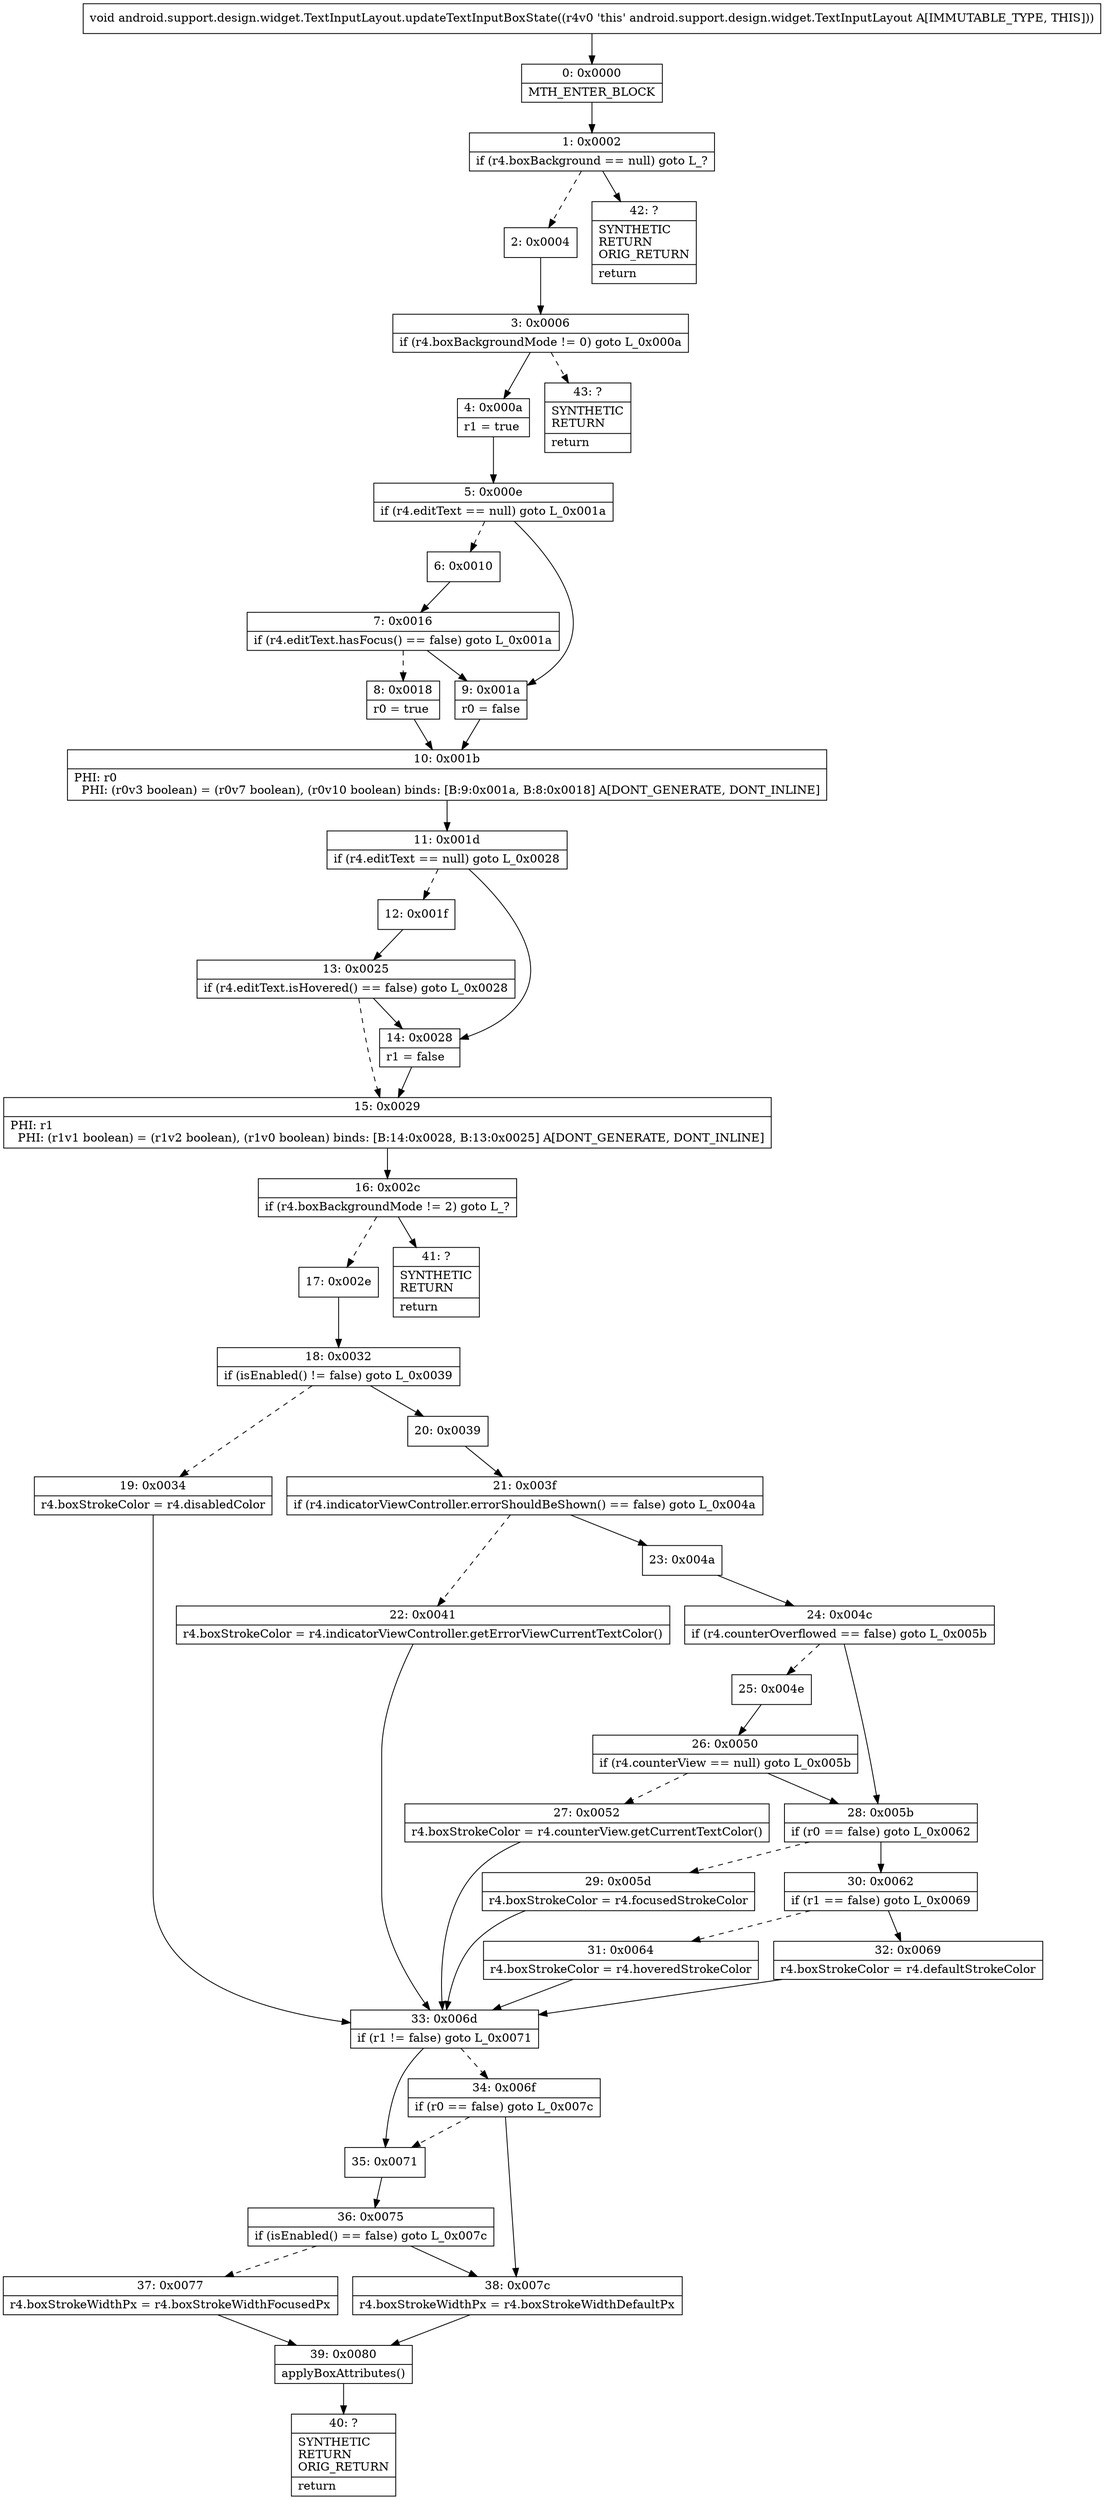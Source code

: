 digraph "CFG forandroid.support.design.widget.TextInputLayout.updateTextInputBoxState()V" {
Node_0 [shape=record,label="{0\:\ 0x0000|MTH_ENTER_BLOCK\l}"];
Node_1 [shape=record,label="{1\:\ 0x0002|if (r4.boxBackground == null) goto L_?\l}"];
Node_2 [shape=record,label="{2\:\ 0x0004}"];
Node_3 [shape=record,label="{3\:\ 0x0006|if (r4.boxBackgroundMode != 0) goto L_0x000a\l}"];
Node_4 [shape=record,label="{4\:\ 0x000a|r1 = true\l}"];
Node_5 [shape=record,label="{5\:\ 0x000e|if (r4.editText == null) goto L_0x001a\l}"];
Node_6 [shape=record,label="{6\:\ 0x0010}"];
Node_7 [shape=record,label="{7\:\ 0x0016|if (r4.editText.hasFocus() == false) goto L_0x001a\l}"];
Node_8 [shape=record,label="{8\:\ 0x0018|r0 = true\l}"];
Node_9 [shape=record,label="{9\:\ 0x001a|r0 = false\l}"];
Node_10 [shape=record,label="{10\:\ 0x001b|PHI: r0 \l  PHI: (r0v3 boolean) = (r0v7 boolean), (r0v10 boolean) binds: [B:9:0x001a, B:8:0x0018] A[DONT_GENERATE, DONT_INLINE]\l}"];
Node_11 [shape=record,label="{11\:\ 0x001d|if (r4.editText == null) goto L_0x0028\l}"];
Node_12 [shape=record,label="{12\:\ 0x001f}"];
Node_13 [shape=record,label="{13\:\ 0x0025|if (r4.editText.isHovered() == false) goto L_0x0028\l}"];
Node_14 [shape=record,label="{14\:\ 0x0028|r1 = false\l}"];
Node_15 [shape=record,label="{15\:\ 0x0029|PHI: r1 \l  PHI: (r1v1 boolean) = (r1v2 boolean), (r1v0 boolean) binds: [B:14:0x0028, B:13:0x0025] A[DONT_GENERATE, DONT_INLINE]\l}"];
Node_16 [shape=record,label="{16\:\ 0x002c|if (r4.boxBackgroundMode != 2) goto L_?\l}"];
Node_17 [shape=record,label="{17\:\ 0x002e}"];
Node_18 [shape=record,label="{18\:\ 0x0032|if (isEnabled() != false) goto L_0x0039\l}"];
Node_19 [shape=record,label="{19\:\ 0x0034|r4.boxStrokeColor = r4.disabledColor\l}"];
Node_20 [shape=record,label="{20\:\ 0x0039}"];
Node_21 [shape=record,label="{21\:\ 0x003f|if (r4.indicatorViewController.errorShouldBeShown() == false) goto L_0x004a\l}"];
Node_22 [shape=record,label="{22\:\ 0x0041|r4.boxStrokeColor = r4.indicatorViewController.getErrorViewCurrentTextColor()\l}"];
Node_23 [shape=record,label="{23\:\ 0x004a}"];
Node_24 [shape=record,label="{24\:\ 0x004c|if (r4.counterOverflowed == false) goto L_0x005b\l}"];
Node_25 [shape=record,label="{25\:\ 0x004e}"];
Node_26 [shape=record,label="{26\:\ 0x0050|if (r4.counterView == null) goto L_0x005b\l}"];
Node_27 [shape=record,label="{27\:\ 0x0052|r4.boxStrokeColor = r4.counterView.getCurrentTextColor()\l}"];
Node_28 [shape=record,label="{28\:\ 0x005b|if (r0 == false) goto L_0x0062\l}"];
Node_29 [shape=record,label="{29\:\ 0x005d|r4.boxStrokeColor = r4.focusedStrokeColor\l}"];
Node_30 [shape=record,label="{30\:\ 0x0062|if (r1 == false) goto L_0x0069\l}"];
Node_31 [shape=record,label="{31\:\ 0x0064|r4.boxStrokeColor = r4.hoveredStrokeColor\l}"];
Node_32 [shape=record,label="{32\:\ 0x0069|r4.boxStrokeColor = r4.defaultStrokeColor\l}"];
Node_33 [shape=record,label="{33\:\ 0x006d|if (r1 != false) goto L_0x0071\l}"];
Node_34 [shape=record,label="{34\:\ 0x006f|if (r0 == false) goto L_0x007c\l}"];
Node_35 [shape=record,label="{35\:\ 0x0071}"];
Node_36 [shape=record,label="{36\:\ 0x0075|if (isEnabled() == false) goto L_0x007c\l}"];
Node_37 [shape=record,label="{37\:\ 0x0077|r4.boxStrokeWidthPx = r4.boxStrokeWidthFocusedPx\l}"];
Node_38 [shape=record,label="{38\:\ 0x007c|r4.boxStrokeWidthPx = r4.boxStrokeWidthDefaultPx\l}"];
Node_39 [shape=record,label="{39\:\ 0x0080|applyBoxAttributes()\l}"];
Node_40 [shape=record,label="{40\:\ ?|SYNTHETIC\lRETURN\lORIG_RETURN\l|return\l}"];
Node_41 [shape=record,label="{41\:\ ?|SYNTHETIC\lRETURN\l|return\l}"];
Node_42 [shape=record,label="{42\:\ ?|SYNTHETIC\lRETURN\lORIG_RETURN\l|return\l}"];
Node_43 [shape=record,label="{43\:\ ?|SYNTHETIC\lRETURN\l|return\l}"];
MethodNode[shape=record,label="{void android.support.design.widget.TextInputLayout.updateTextInputBoxState((r4v0 'this' android.support.design.widget.TextInputLayout A[IMMUTABLE_TYPE, THIS])) }"];
MethodNode -> Node_0;
Node_0 -> Node_1;
Node_1 -> Node_2[style=dashed];
Node_1 -> Node_42;
Node_2 -> Node_3;
Node_3 -> Node_4;
Node_3 -> Node_43[style=dashed];
Node_4 -> Node_5;
Node_5 -> Node_6[style=dashed];
Node_5 -> Node_9;
Node_6 -> Node_7;
Node_7 -> Node_8[style=dashed];
Node_7 -> Node_9;
Node_8 -> Node_10;
Node_9 -> Node_10;
Node_10 -> Node_11;
Node_11 -> Node_12[style=dashed];
Node_11 -> Node_14;
Node_12 -> Node_13;
Node_13 -> Node_14;
Node_13 -> Node_15[style=dashed];
Node_14 -> Node_15;
Node_15 -> Node_16;
Node_16 -> Node_17[style=dashed];
Node_16 -> Node_41;
Node_17 -> Node_18;
Node_18 -> Node_19[style=dashed];
Node_18 -> Node_20;
Node_19 -> Node_33;
Node_20 -> Node_21;
Node_21 -> Node_22[style=dashed];
Node_21 -> Node_23;
Node_22 -> Node_33;
Node_23 -> Node_24;
Node_24 -> Node_25[style=dashed];
Node_24 -> Node_28;
Node_25 -> Node_26;
Node_26 -> Node_27[style=dashed];
Node_26 -> Node_28;
Node_27 -> Node_33;
Node_28 -> Node_29[style=dashed];
Node_28 -> Node_30;
Node_29 -> Node_33;
Node_30 -> Node_31[style=dashed];
Node_30 -> Node_32;
Node_31 -> Node_33;
Node_32 -> Node_33;
Node_33 -> Node_34[style=dashed];
Node_33 -> Node_35;
Node_34 -> Node_35[style=dashed];
Node_34 -> Node_38;
Node_35 -> Node_36;
Node_36 -> Node_37[style=dashed];
Node_36 -> Node_38;
Node_37 -> Node_39;
Node_38 -> Node_39;
Node_39 -> Node_40;
}

